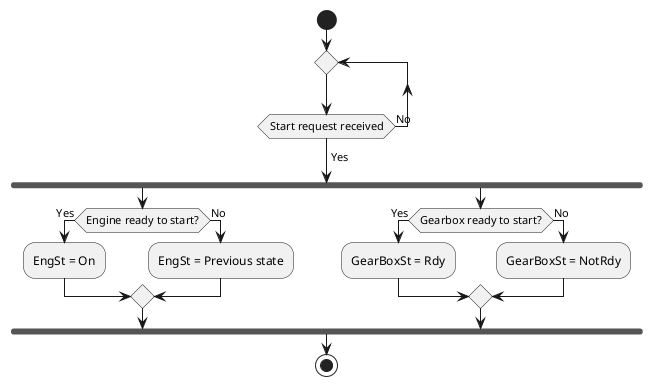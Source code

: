 @startuml StartRequest
start
repeat
repeat while (Start request received) is (No);
->Yes;
fork
    if(Engine ready to start?) then (Yes)
        :EngSt = On;
    else(No)
        :EngSt = Previous state;
    endif
fork again
    if(Gearbox ready to start?) then (Yes)
        :GearBoxSt = Rdy;
    else(No)
        :GearBoxSt = NotRdy;
    endif
end fork
stop
@enduml